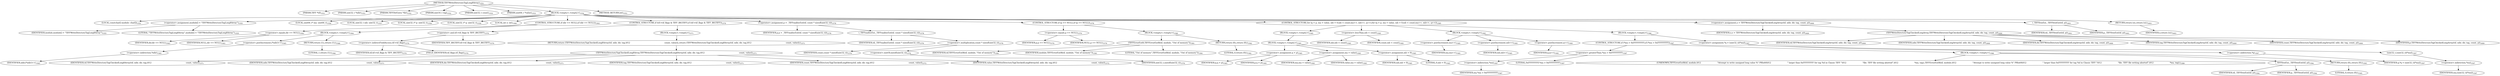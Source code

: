 digraph "TIFFWriteDirectoryTagLong8Array" {  
"68257" [label = <(METHOD,TIFFWriteDirectoryTagLong8Array)<SUB>1551</SUB>> ]
"68258" [label = <(PARAM,TIFF *tif)<SUB>1551</SUB>> ]
"68259" [label = <(PARAM,uint32_t *ndir)<SUB>1551</SUB>> ]
"68260" [label = <(PARAM,TIFFDirEntry *dir)<SUB>1552</SUB>> ]
"68261" [label = <(PARAM,uint16_t tag)<SUB>1552</SUB>> ]
"68262" [label = <(PARAM,uint32_t count)<SUB>1553</SUB>> ]
"68263" [label = <(PARAM,uint64_t *value)<SUB>1553</SUB>> ]
"68264" [label = <(BLOCK,&lt;empty&gt;,&lt;empty&gt;)<SUB>1554</SUB>> ]
"68265" [label = <(LOCAL,constchar[] module: char[])<SUB>1555</SUB>> ]
"68266" [label = <(&lt;operator&gt;.assignment,module[] = &quot;TIFFWriteDirectoryTagLong8Array&quot;)<SUB>1555</SUB>> ]
"68267" [label = <(IDENTIFIER,module,module[] = &quot;TIFFWriteDirectoryTagLong8Array&quot;)<SUB>1555</SUB>> ]
"68268" [label = <(LITERAL,&quot;TIFFWriteDirectoryTagLong8Array&quot;,module[] = &quot;TIFFWriteDirectoryTagLong8Array&quot;)<SUB>1555</SUB>> ]
"68269" [label = <(LOCAL,uint64_t* ma: uint64_t)<SUB>1556</SUB>> ]
"68270" [label = <(LOCAL,uint32_t mb: uint32_t)<SUB>1557</SUB>> ]
"68271" [label = <(LOCAL,uint32_t* p: uint32_t)<SUB>1558</SUB>> ]
"68272" [label = <(LOCAL,uint32_t* q: uint32_t)<SUB>1559</SUB>> ]
"68273" [label = <(LOCAL,int o: int)<SUB>1560</SUB>> ]
"68274" [label = <(CONTROL_STRUCTURE,if (dir == NULL),if (dir == NULL))<SUB>1563</SUB>> ]
"68275" [label = <(&lt;operator&gt;.equals,dir == NULL)<SUB>1563</SUB>> ]
"68276" [label = <(IDENTIFIER,dir,dir == NULL)<SUB>1563</SUB>> ]
"68277" [label = <(IDENTIFIER,NULL,dir == NULL)<SUB>1563</SUB>> ]
"68278" [label = <(BLOCK,&lt;empty&gt;,&lt;empty&gt;)<SUB>1564</SUB>> ]
"68279" [label = <(&lt;operator&gt;.postIncrement,(*ndir)++)<SUB>1565</SUB>> ]
"68280" [label = <(&lt;operator&gt;.indirection,*ndir)<SUB>1565</SUB>> ]
"68281" [label = <(IDENTIFIER,ndir,(*ndir)++)<SUB>1565</SUB>> ]
"68282" [label = <(RETURN,return (1);,return (1);)<SUB>1566</SUB>> ]
"68283" [label = <(LITERAL,1,return (1);)<SUB>1566</SUB>> ]
"68284" [label = <(CONTROL_STRUCTURE,if (tif-&gt;tif_flags &amp; TIFF_BIGTIFF),if (tif-&gt;tif_flags &amp; TIFF_BIGTIFF))<SUB>1570</SUB>> ]
"68285" [label = <(&lt;operator&gt;.and,tif-&gt;tif_flags &amp; TIFF_BIGTIFF)<SUB>1570</SUB>> ]
"68286" [label = <(&lt;operator&gt;.indirectFieldAccess,tif-&gt;tif_flags)<SUB>1570</SUB>> ]
"68287" [label = <(IDENTIFIER,tif,tif-&gt;tif_flags &amp; TIFF_BIGTIFF)<SUB>1570</SUB>> ]
"68288" [label = <(FIELD_IDENTIFIER,tif_flags,tif_flags)<SUB>1570</SUB>> ]
"68289" [label = <(IDENTIFIER,TIFF_BIGTIFF,tif-&gt;tif_flags &amp; TIFF_BIGTIFF)<SUB>1570</SUB>> ]
"68290" [label = <(BLOCK,&lt;empty&gt;,&lt;empty&gt;)<SUB>1571</SUB>> ]
"68291" [label = <(RETURN,return (TIFFWriteDirectoryTagCheckedLong8Array(tif, ndir, dir, tag,\012                                                       count, value));,return (TIFFWriteDirectoryTagCheckedLong8Array(tif, ndir, dir, tag,\012                                                       count, value));)<SUB>1571</SUB>> ]
"68292" [label = <(TIFFWriteDirectoryTagCheckedLong8Array,TIFFWriteDirectoryTagCheckedLong8Array(tif, ndir, dir, tag,\012                                                       count, value))<SUB>1571</SUB>> ]
"68293" [label = <(IDENTIFIER,tif,TIFFWriteDirectoryTagCheckedLong8Array(tif, ndir, dir, tag,\012                                                       count, value))<SUB>1571</SUB>> ]
"68294" [label = <(IDENTIFIER,ndir,TIFFWriteDirectoryTagCheckedLong8Array(tif, ndir, dir, tag,\012                                                       count, value))<SUB>1571</SUB>> ]
"68295" [label = <(IDENTIFIER,dir,TIFFWriteDirectoryTagCheckedLong8Array(tif, ndir, dir, tag,\012                                                       count, value))<SUB>1571</SUB>> ]
"68296" [label = <(IDENTIFIER,tag,TIFFWriteDirectoryTagCheckedLong8Array(tif, ndir, dir, tag,\012                                                       count, value))<SUB>1571</SUB>> ]
"68297" [label = <(IDENTIFIER,count,TIFFWriteDirectoryTagCheckedLong8Array(tif, ndir, dir, tag,\012                                                       count, value))<SUB>1572</SUB>> ]
"68298" [label = <(IDENTIFIER,value,TIFFWriteDirectoryTagCheckedLong8Array(tif, ndir, dir, tag,\012                                                       count, value))<SUB>1572</SUB>> ]
"68299" [label = <(&lt;operator&gt;.assignment,p = _TIFFmallocExt(tif, count * sizeof(uint32_t)))<SUB>1578</SUB>> ]
"68300" [label = <(IDENTIFIER,p,p = _TIFFmallocExt(tif, count * sizeof(uint32_t)))<SUB>1578</SUB>> ]
"68301" [label = <(_TIFFmallocExt,_TIFFmallocExt(tif, count * sizeof(uint32_t)))<SUB>1578</SUB>> ]
"68302" [label = <(IDENTIFIER,tif,_TIFFmallocExt(tif, count * sizeof(uint32_t)))<SUB>1578</SUB>> ]
"68303" [label = <(&lt;operator&gt;.multiplication,count * sizeof(uint32_t))<SUB>1578</SUB>> ]
"68304" [label = <(IDENTIFIER,count,count * sizeof(uint32_t))<SUB>1578</SUB>> ]
"68305" [label = <(&lt;operator&gt;.sizeOf,sizeof(uint32_t))<SUB>1578</SUB>> ]
"68306" [label = <(IDENTIFIER,uint32_t,sizeof(uint32_t))<SUB>1578</SUB>> ]
"68307" [label = <(CONTROL_STRUCTURE,if (p == NULL),if (p == NULL))<SUB>1579</SUB>> ]
"68308" [label = <(&lt;operator&gt;.equals,p == NULL)<SUB>1579</SUB>> ]
"68309" [label = <(IDENTIFIER,p,p == NULL)<SUB>1579</SUB>> ]
"68310" [label = <(IDENTIFIER,NULL,p == NULL)<SUB>1579</SUB>> ]
"68311" [label = <(BLOCK,&lt;empty&gt;,&lt;empty&gt;)<SUB>1580</SUB>> ]
"68312" [label = <(TIFFErrorExtR,TIFFErrorExtR(tif, module, &quot;Out of memory&quot;))<SUB>1581</SUB>> ]
"68313" [label = <(IDENTIFIER,tif,TIFFErrorExtR(tif, module, &quot;Out of memory&quot;))<SUB>1581</SUB>> ]
"68314" [label = <(IDENTIFIER,module,TIFFErrorExtR(tif, module, &quot;Out of memory&quot;))<SUB>1581</SUB>> ]
"68315" [label = <(LITERAL,&quot;Out of memory&quot;,TIFFErrorExtR(tif, module, &quot;Out of memory&quot;))<SUB>1581</SUB>> ]
"68316" [label = <(RETURN,return (0);,return (0);)<SUB>1582</SUB>> ]
"68317" [label = <(LITERAL,0,return (0);)<SUB>1582</SUB>> ]
"68318" [label = <(CONTROL_STRUCTURE,for (q = p, ma = value, mb = 0;mb &lt; count;ma++, mb++, q++),for (q = p, ma = value, mb = 0;mb &lt; count;ma++, mb++, q++))<SUB>1585</SUB>> ]
"68319" [label = <(BLOCK,&lt;empty&gt;,&lt;empty&gt;)<SUB>1585</SUB>> ]
"68320" [label = <(BLOCK,&lt;empty&gt;,&lt;empty&gt;)<SUB>1585</SUB>> ]
"68321" [label = <(&lt;operator&gt;.assignment,q = p)<SUB>1585</SUB>> ]
"68322" [label = <(IDENTIFIER,q,q = p)<SUB>1585</SUB>> ]
"68323" [label = <(IDENTIFIER,p,q = p)<SUB>1585</SUB>> ]
"68324" [label = <(&lt;operator&gt;.assignment,ma = value)<SUB>1585</SUB>> ]
"68325" [label = <(IDENTIFIER,ma,ma = value)<SUB>1585</SUB>> ]
"68326" [label = <(IDENTIFIER,value,ma = value)<SUB>1585</SUB>> ]
"68327" [label = <(&lt;operator&gt;.assignment,mb = 0)<SUB>1585</SUB>> ]
"68328" [label = <(IDENTIFIER,mb,mb = 0)<SUB>1585</SUB>> ]
"68329" [label = <(LITERAL,0,mb = 0)<SUB>1585</SUB>> ]
"68330" [label = <(&lt;operator&gt;.lessThan,mb &lt; count)<SUB>1585</SUB>> ]
"68331" [label = <(IDENTIFIER,mb,mb &lt; count)<SUB>1585</SUB>> ]
"68332" [label = <(IDENTIFIER,count,mb &lt; count)<SUB>1585</SUB>> ]
"68333" [label = <(BLOCK,&lt;empty&gt;,&lt;empty&gt;)<SUB>1585</SUB>> ]
"68334" [label = <(&lt;operator&gt;.postIncrement,ma++)<SUB>1585</SUB>> ]
"68335" [label = <(IDENTIFIER,ma,ma++)<SUB>1585</SUB>> ]
"68336" [label = <(&lt;operator&gt;.postIncrement,mb++)<SUB>1585</SUB>> ]
"68337" [label = <(IDENTIFIER,mb,mb++)<SUB>1585</SUB>> ]
"68338" [label = <(&lt;operator&gt;.postIncrement,q++)<SUB>1585</SUB>> ]
"68339" [label = <(IDENTIFIER,q,q++)<SUB>1585</SUB>> ]
"68340" [label = <(BLOCK,&lt;empty&gt;,&lt;empty&gt;)<SUB>1586</SUB>> ]
"68341" [label = <(CONTROL_STRUCTURE,if (*ma &gt; 0xFFFFFFFF),if (*ma &gt; 0xFFFFFFFF))<SUB>1587</SUB>> ]
"68342" [label = <(&lt;operator&gt;.greaterThan,*ma &gt; 0xFFFFFFFF)<SUB>1587</SUB>> ]
"68343" [label = <(&lt;operator&gt;.indirection,*ma)<SUB>1587</SUB>> ]
"68344" [label = <(IDENTIFIER,ma,*ma &gt; 0xFFFFFFFF)<SUB>1587</SUB>> ]
"68345" [label = <(LITERAL,0xFFFFFFFF,*ma &gt; 0xFFFFFFFF)<SUB>1587</SUB>> ]
"68346" [label = <(BLOCK,&lt;empty&gt;,&lt;empty&gt;)<SUB>1588</SUB>> ]
"68347" [label = <(UNKNOWN,TIFFErrorExtR(tif, module,\012                          &quot;Attempt to write unsigned long value %&quot; PRIu64\012                          &quot; larger than 0xFFFFFFFF for tag %d in Classic TIFF &quot;\012                          &quot;file. TIFF file writing aborted&quot;,\012                          *ma, tag);,TIFFErrorExtR(tif, module,\012                          &quot;Attempt to write unsigned long value %&quot; PRIu64\012                          &quot; larger than 0xFFFFFFFF for tag %d in Classic TIFF &quot;\012                          &quot;file. TIFF file writing aborted&quot;,\012                          *ma, tag);)<SUB>1589</SUB>> ]
"68348" [label = <(_TIFFfreeExt,_TIFFfreeExt(tif, p))<SUB>1594</SUB>> ]
"68349" [label = <(IDENTIFIER,tif,_TIFFfreeExt(tif, p))<SUB>1594</SUB>> ]
"68350" [label = <(IDENTIFIER,p,_TIFFfreeExt(tif, p))<SUB>1594</SUB>> ]
"68351" [label = <(RETURN,return (0);,return (0);)<SUB>1595</SUB>> ]
"68352" [label = <(LITERAL,0,return (0);)<SUB>1595</SUB>> ]
"68353" [label = <(&lt;operator&gt;.assignment,*q = (uint32_t)(*ma))<SUB>1597</SUB>> ]
"68354" [label = <(&lt;operator&gt;.indirection,*q)<SUB>1597</SUB>> ]
"68355" [label = <(IDENTIFIER,q,*q = (uint32_t)(*ma))<SUB>1597</SUB>> ]
"68356" [label = <(uint32_t,(uint32_t)(*ma))<SUB>1597</SUB>> ]
"68357" [label = <(&lt;operator&gt;.indirection,*ma)<SUB>1597</SUB>> ]
"68358" [label = <(IDENTIFIER,ma,(uint32_t)(*ma))<SUB>1597</SUB>> ]
"68359" [label = <(&lt;operator&gt;.assignment,o = TIFFWriteDirectoryTagCheckedLongArray(tif, ndir, dir, tag, count, p))<SUB>1600</SUB>> ]
"68360" [label = <(IDENTIFIER,o,o = TIFFWriteDirectoryTagCheckedLongArray(tif, ndir, dir, tag, count, p))<SUB>1600</SUB>> ]
"68361" [label = <(TIFFWriteDirectoryTagCheckedLongArray,TIFFWriteDirectoryTagCheckedLongArray(tif, ndir, dir, tag, count, p))<SUB>1600</SUB>> ]
"68362" [label = <(IDENTIFIER,tif,TIFFWriteDirectoryTagCheckedLongArray(tif, ndir, dir, tag, count, p))<SUB>1600</SUB>> ]
"68363" [label = <(IDENTIFIER,ndir,TIFFWriteDirectoryTagCheckedLongArray(tif, ndir, dir, tag, count, p))<SUB>1600</SUB>> ]
"68364" [label = <(IDENTIFIER,dir,TIFFWriteDirectoryTagCheckedLongArray(tif, ndir, dir, tag, count, p))<SUB>1600</SUB>> ]
"68365" [label = <(IDENTIFIER,tag,TIFFWriteDirectoryTagCheckedLongArray(tif, ndir, dir, tag, count, p))<SUB>1600</SUB>> ]
"68366" [label = <(IDENTIFIER,count,TIFFWriteDirectoryTagCheckedLongArray(tif, ndir, dir, tag, count, p))<SUB>1600</SUB>> ]
"68367" [label = <(IDENTIFIER,p,TIFFWriteDirectoryTagCheckedLongArray(tif, ndir, dir, tag, count, p))<SUB>1600</SUB>> ]
"68368" [label = <(_TIFFfreeExt,_TIFFfreeExt(tif, p))<SUB>1601</SUB>> ]
"68369" [label = <(IDENTIFIER,tif,_TIFFfreeExt(tif, p))<SUB>1601</SUB>> ]
"68370" [label = <(IDENTIFIER,p,_TIFFfreeExt(tif, p))<SUB>1601</SUB>> ]
"68371" [label = <(RETURN,return (o);,return (o);)<SUB>1603</SUB>> ]
"68372" [label = <(IDENTIFIER,o,return (o);)<SUB>1603</SUB>> ]
"68373" [label = <(METHOD_RETURN,int)<SUB>1551</SUB>> ]
  "68257" -> "68258" 
  "68257" -> "68259" 
  "68257" -> "68260" 
  "68257" -> "68261" 
  "68257" -> "68262" 
  "68257" -> "68263" 
  "68257" -> "68264" 
  "68257" -> "68373" 
  "68264" -> "68265" 
  "68264" -> "68266" 
  "68264" -> "68269" 
  "68264" -> "68270" 
  "68264" -> "68271" 
  "68264" -> "68272" 
  "68264" -> "68273" 
  "68264" -> "68274" 
  "68264" -> "68284" 
  "68264" -> "68299" 
  "68264" -> "68307" 
  "68264" -> "68318" 
  "68264" -> "68359" 
  "68264" -> "68368" 
  "68264" -> "68371" 
  "68266" -> "68267" 
  "68266" -> "68268" 
  "68274" -> "68275" 
  "68274" -> "68278" 
  "68275" -> "68276" 
  "68275" -> "68277" 
  "68278" -> "68279" 
  "68278" -> "68282" 
  "68279" -> "68280" 
  "68280" -> "68281" 
  "68282" -> "68283" 
  "68284" -> "68285" 
  "68284" -> "68290" 
  "68285" -> "68286" 
  "68285" -> "68289" 
  "68286" -> "68287" 
  "68286" -> "68288" 
  "68290" -> "68291" 
  "68291" -> "68292" 
  "68292" -> "68293" 
  "68292" -> "68294" 
  "68292" -> "68295" 
  "68292" -> "68296" 
  "68292" -> "68297" 
  "68292" -> "68298" 
  "68299" -> "68300" 
  "68299" -> "68301" 
  "68301" -> "68302" 
  "68301" -> "68303" 
  "68303" -> "68304" 
  "68303" -> "68305" 
  "68305" -> "68306" 
  "68307" -> "68308" 
  "68307" -> "68311" 
  "68308" -> "68309" 
  "68308" -> "68310" 
  "68311" -> "68312" 
  "68311" -> "68316" 
  "68312" -> "68313" 
  "68312" -> "68314" 
  "68312" -> "68315" 
  "68316" -> "68317" 
  "68318" -> "68319" 
  "68318" -> "68330" 
  "68318" -> "68333" 
  "68318" -> "68340" 
  "68319" -> "68320" 
  "68320" -> "68321" 
  "68320" -> "68324" 
  "68320" -> "68327" 
  "68321" -> "68322" 
  "68321" -> "68323" 
  "68324" -> "68325" 
  "68324" -> "68326" 
  "68327" -> "68328" 
  "68327" -> "68329" 
  "68330" -> "68331" 
  "68330" -> "68332" 
  "68333" -> "68334" 
  "68333" -> "68336" 
  "68333" -> "68338" 
  "68334" -> "68335" 
  "68336" -> "68337" 
  "68338" -> "68339" 
  "68340" -> "68341" 
  "68340" -> "68353" 
  "68341" -> "68342" 
  "68341" -> "68346" 
  "68342" -> "68343" 
  "68342" -> "68345" 
  "68343" -> "68344" 
  "68346" -> "68347" 
  "68346" -> "68348" 
  "68346" -> "68351" 
  "68348" -> "68349" 
  "68348" -> "68350" 
  "68351" -> "68352" 
  "68353" -> "68354" 
  "68353" -> "68356" 
  "68354" -> "68355" 
  "68356" -> "68357" 
  "68357" -> "68358" 
  "68359" -> "68360" 
  "68359" -> "68361" 
  "68361" -> "68362" 
  "68361" -> "68363" 
  "68361" -> "68364" 
  "68361" -> "68365" 
  "68361" -> "68366" 
  "68361" -> "68367" 
  "68368" -> "68369" 
  "68368" -> "68370" 
  "68371" -> "68372" 
}
